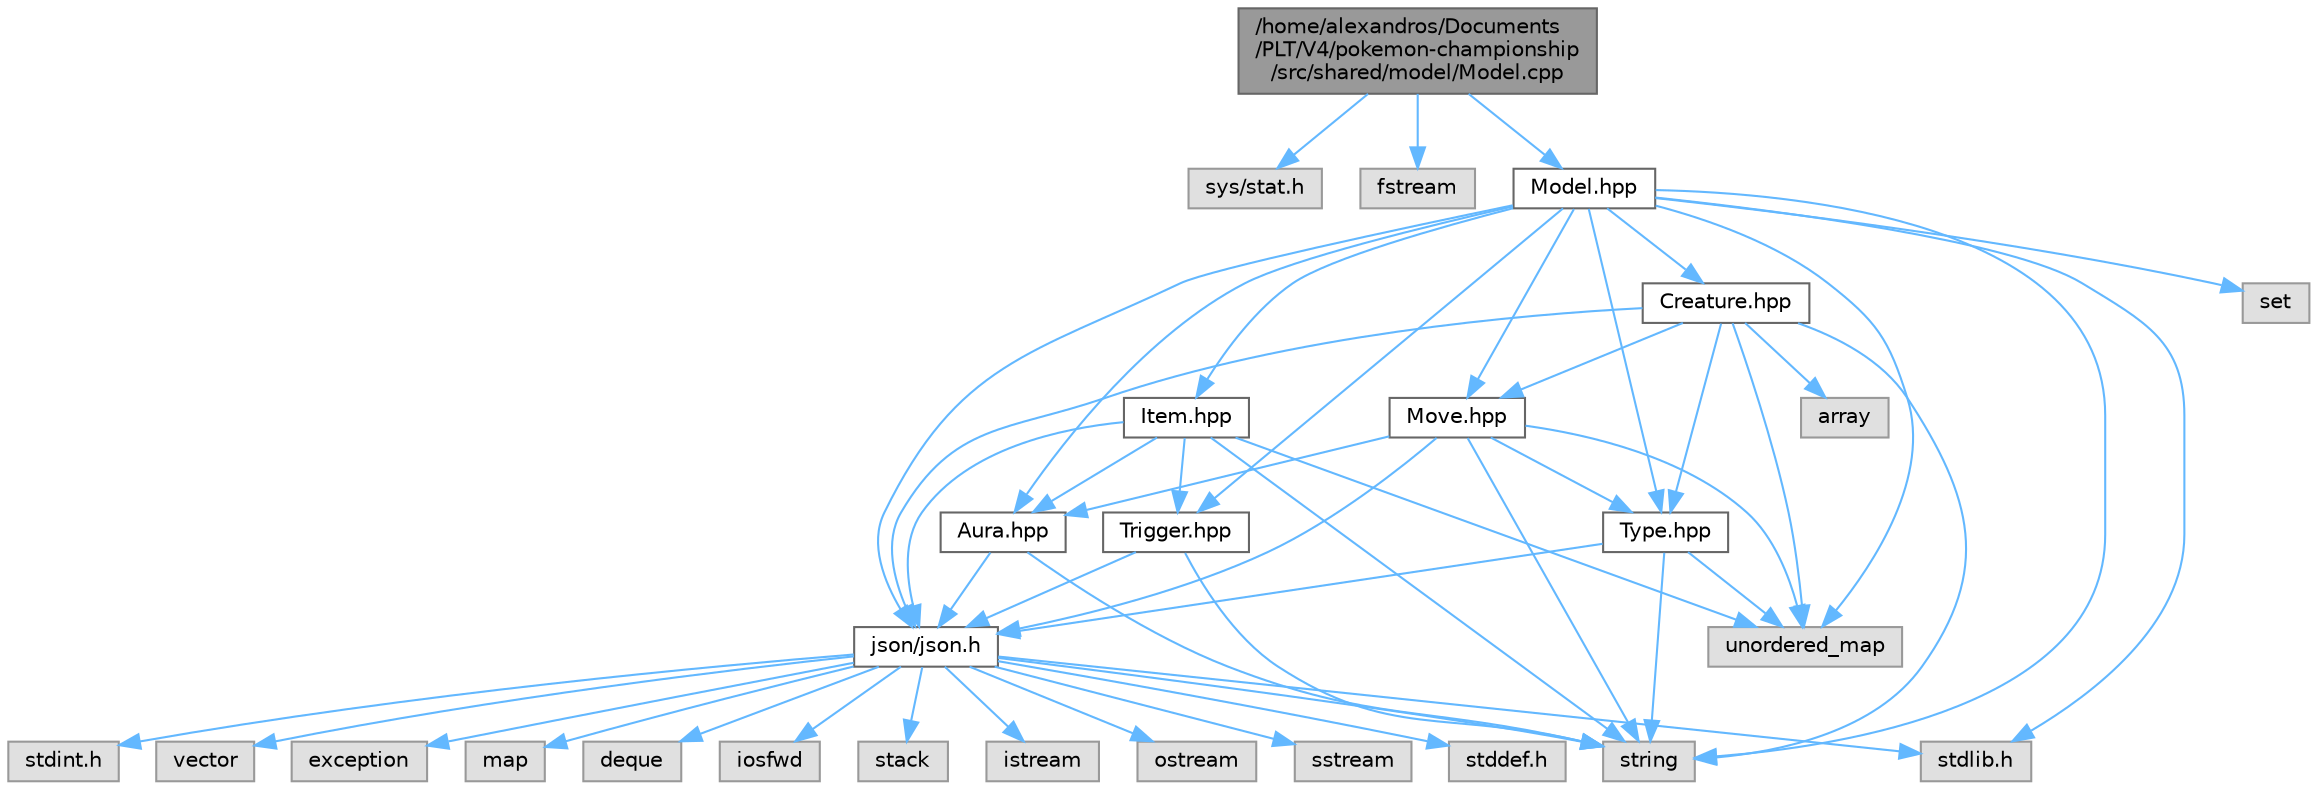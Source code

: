 digraph "/home/alexandros/Documents/PLT/V4/pokemon-championship/src/shared/model/Model.cpp"
{
 // LATEX_PDF_SIZE
  bgcolor="transparent";
  edge [fontname=Helvetica,fontsize=10,labelfontname=Helvetica,labelfontsize=10];
  node [fontname=Helvetica,fontsize=10,shape=box,height=0.2,width=0.4];
  Node1 [label="/home/alexandros/Documents\l/PLT/V4/pokemon-championship\l/src/shared/model/Model.cpp",height=0.2,width=0.4,color="gray40", fillcolor="grey60", style="filled", fontcolor="black",tooltip=" "];
  Node1 -> Node2 [color="steelblue1",style="solid"];
  Node2 [label="sys/stat.h",height=0.2,width=0.4,color="grey60", fillcolor="#E0E0E0", style="filled",tooltip=" "];
  Node1 -> Node3 [color="steelblue1",style="solid"];
  Node3 [label="fstream",height=0.2,width=0.4,color="grey60", fillcolor="#E0E0E0", style="filled",tooltip=" "];
  Node1 -> Node4 [color="steelblue1",style="solid"];
  Node4 [label="Model.hpp",height=0.2,width=0.4,color="grey40", fillcolor="white", style="filled",URL="$model_2_model_8hpp.html",tooltip=" "];
  Node4 -> Node5 [color="steelblue1",style="solid"];
  Node5 [label="string",height=0.2,width=0.4,color="grey60", fillcolor="#E0E0E0", style="filled",tooltip=" "];
  Node4 -> Node6 [color="steelblue1",style="solid"];
  Node6 [label="unordered_map",height=0.2,width=0.4,color="grey60", fillcolor="#E0E0E0", style="filled",tooltip=" "];
  Node4 -> Node7 [color="steelblue1",style="solid"];
  Node7 [label="set",height=0.2,width=0.4,color="grey60", fillcolor="#E0E0E0", style="filled",tooltip=" "];
  Node4 -> Node8 [color="steelblue1",style="solid"];
  Node8 [label="json/json.h",height=0.2,width=0.4,color="grey40", fillcolor="white", style="filled",URL="$json_8h.html",tooltip=" "];
  Node8 -> Node9 [color="steelblue1",style="solid"];
  Node9 [label="stddef.h",height=0.2,width=0.4,color="grey60", fillcolor="#E0E0E0", style="filled",tooltip=" "];
  Node8 -> Node5 [color="steelblue1",style="solid"];
  Node8 -> Node10 [color="steelblue1",style="solid"];
  Node10 [label="stdint.h",height=0.2,width=0.4,color="grey60", fillcolor="#E0E0E0", style="filled",tooltip=" "];
  Node8 -> Node11 [color="steelblue1",style="solid"];
  Node11 [label="vector",height=0.2,width=0.4,color="grey60", fillcolor="#E0E0E0", style="filled",tooltip=" "];
  Node8 -> Node12 [color="steelblue1",style="solid"];
  Node12 [label="exception",height=0.2,width=0.4,color="grey60", fillcolor="#E0E0E0", style="filled",tooltip=" "];
  Node8 -> Node13 [color="steelblue1",style="solid"];
  Node13 [label="map",height=0.2,width=0.4,color="grey60", fillcolor="#E0E0E0", style="filled",tooltip=" "];
  Node8 -> Node14 [color="steelblue1",style="solid"];
  Node14 [label="deque",height=0.2,width=0.4,color="grey60", fillcolor="#E0E0E0", style="filled",tooltip=" "];
  Node8 -> Node15 [color="steelblue1",style="solid"];
  Node15 [label="iosfwd",height=0.2,width=0.4,color="grey60", fillcolor="#E0E0E0", style="filled",tooltip=" "];
  Node8 -> Node16 [color="steelblue1",style="solid"];
  Node16 [label="stack",height=0.2,width=0.4,color="grey60", fillcolor="#E0E0E0", style="filled",tooltip=" "];
  Node8 -> Node17 [color="steelblue1",style="solid"];
  Node17 [label="istream",height=0.2,width=0.4,color="grey60", fillcolor="#E0E0E0", style="filled",tooltip=" "];
  Node8 -> Node18 [color="steelblue1",style="solid"];
  Node18 [label="ostream",height=0.2,width=0.4,color="grey60", fillcolor="#E0E0E0", style="filled",tooltip=" "];
  Node8 -> Node19 [color="steelblue1",style="solid"];
  Node19 [label="stdlib.h",height=0.2,width=0.4,color="grey60", fillcolor="#E0E0E0", style="filled",tooltip=" "];
  Node8 -> Node20 [color="steelblue1",style="solid"];
  Node20 [label="sstream",height=0.2,width=0.4,color="grey60", fillcolor="#E0E0E0", style="filled",tooltip=" "];
  Node4 -> Node19 [color="steelblue1",style="solid"];
  Node4 -> Node21 [color="steelblue1",style="solid"];
  Node21 [label="Item.hpp",height=0.2,width=0.4,color="grey40", fillcolor="white", style="filled",URL="$model_2_item_8hpp.html",tooltip=" "];
  Node21 -> Node5 [color="steelblue1",style="solid"];
  Node21 -> Node8 [color="steelblue1",style="solid"];
  Node21 -> Node6 [color="steelblue1",style="solid"];
  Node21 -> Node22 [color="steelblue1",style="solid"];
  Node22 [label="Trigger.hpp",height=0.2,width=0.4,color="grey40", fillcolor="white", style="filled",URL="$_trigger_8hpp.html",tooltip=" "];
  Node22 -> Node5 [color="steelblue1",style="solid"];
  Node22 -> Node8 [color="steelblue1",style="solid"];
  Node21 -> Node23 [color="steelblue1",style="solid"];
  Node23 [label="Aura.hpp",height=0.2,width=0.4,color="grey40", fillcolor="white", style="filled",URL="$_aura_8hpp.html",tooltip=" "];
  Node23 -> Node5 [color="steelblue1",style="solid"];
  Node23 -> Node8 [color="steelblue1",style="solid"];
  Node4 -> Node22 [color="steelblue1",style="solid"];
  Node4 -> Node23 [color="steelblue1",style="solid"];
  Node4 -> Node24 [color="steelblue1",style="solid"];
  Node24 [label="Move.hpp",height=0.2,width=0.4,color="grey40", fillcolor="white", style="filled",URL="$model_2_move_8hpp.html",tooltip=" "];
  Node24 -> Node5 [color="steelblue1",style="solid"];
  Node24 -> Node8 [color="steelblue1",style="solid"];
  Node24 -> Node6 [color="steelblue1",style="solid"];
  Node24 -> Node25 [color="steelblue1",style="solid"];
  Node25 [label="Type.hpp",height=0.2,width=0.4,color="grey40", fillcolor="white", style="filled",URL="$_type_8hpp.html",tooltip=" "];
  Node25 -> Node5 [color="steelblue1",style="solid"];
  Node25 -> Node6 [color="steelblue1",style="solid"];
  Node25 -> Node8 [color="steelblue1",style="solid"];
  Node24 -> Node23 [color="steelblue1",style="solid"];
  Node4 -> Node26 [color="steelblue1",style="solid"];
  Node26 [label="Creature.hpp",height=0.2,width=0.4,color="grey40", fillcolor="white", style="filled",URL="$model_2_creature_8hpp.html",tooltip=" "];
  Node26 -> Node5 [color="steelblue1",style="solid"];
  Node26 -> Node27 [color="steelblue1",style="solid"];
  Node27 [label="array",height=0.2,width=0.4,color="grey60", fillcolor="#E0E0E0", style="filled",tooltip=" "];
  Node26 -> Node8 [color="steelblue1",style="solid"];
  Node26 -> Node6 [color="steelblue1",style="solid"];
  Node26 -> Node24 [color="steelblue1",style="solid"];
  Node26 -> Node25 [color="steelblue1",style="solid"];
  Node4 -> Node25 [color="steelblue1",style="solid"];
}
